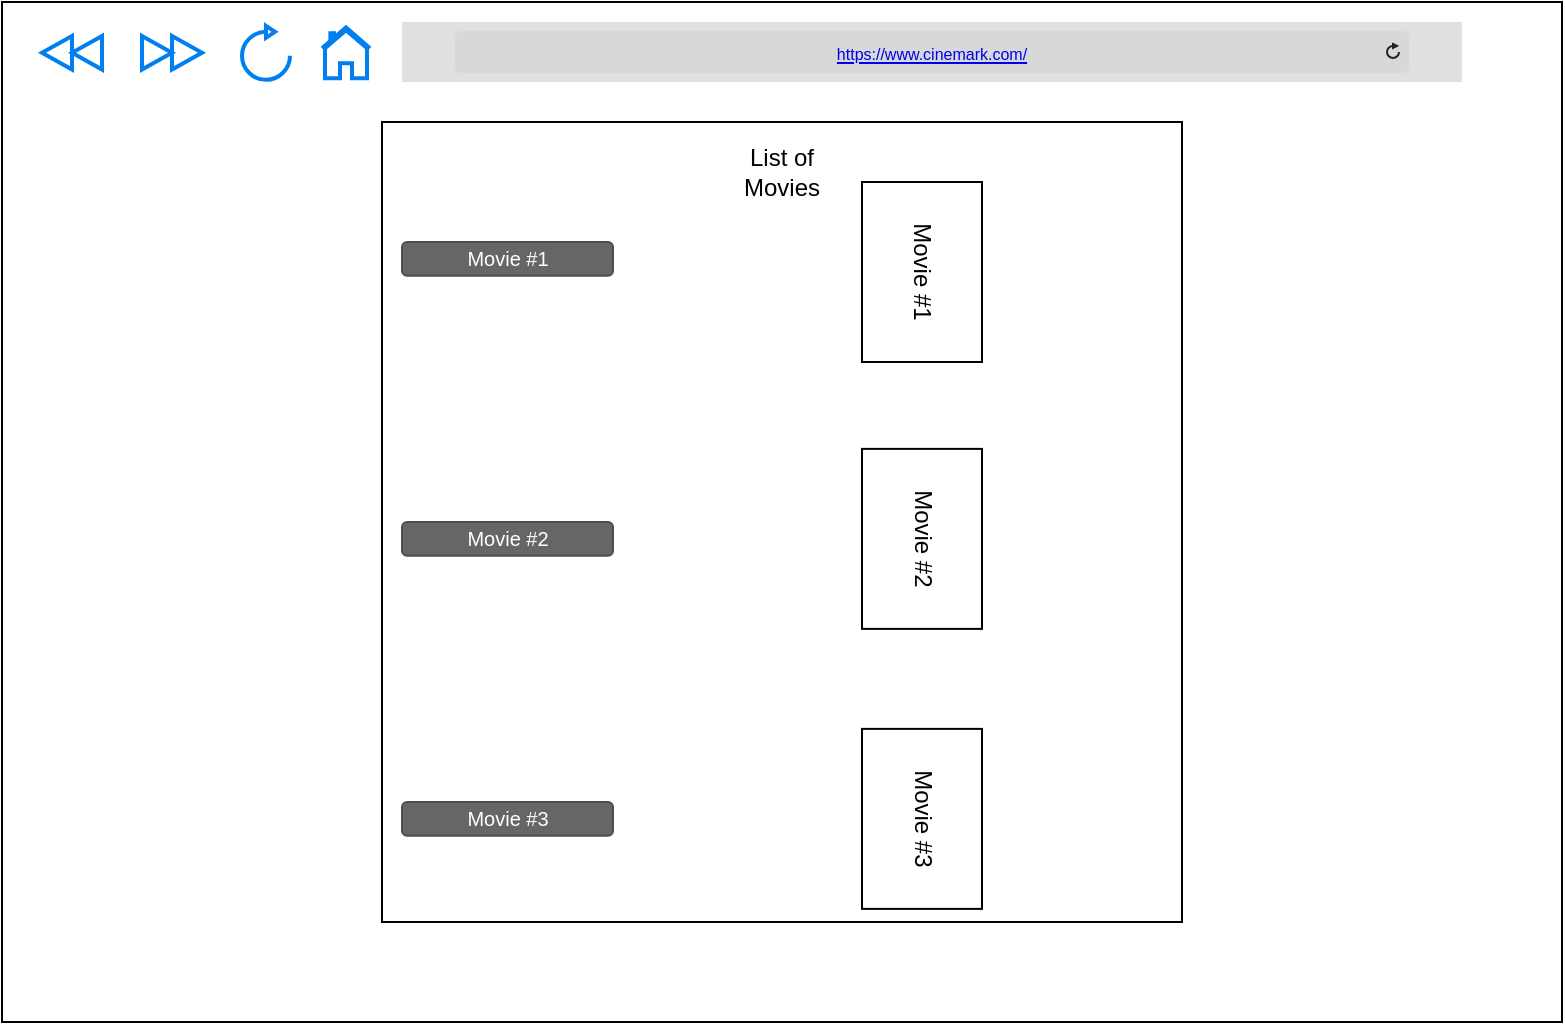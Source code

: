 <mxfile version="21.7.2" type="github">
  <diagram name="Page-1" id="ZqUw15ghLxrdN4S6zym3">
    <mxGraphModel dx="1026" dy="1792" grid="1" gridSize="10" guides="1" tooltips="1" connect="1" arrows="1" fold="1" page="1" pageScale="1" pageWidth="850" pageHeight="1100" math="0" shadow="0">
      <root>
        <mxCell id="0" />
        <mxCell id="1" parent="0" />
        <mxCell id="nOJJc-J7_URhwtGYTWbG-1" value="" style="rounded=0;whiteSpace=wrap;html=1;" vertex="1" parent="1">
          <mxGeometry x="40" y="-760" width="780" height="510" as="geometry" />
        </mxCell>
        <mxCell id="nOJJc-J7_URhwtGYTWbG-2" value="&lt;a href=&quot;https://www.cinemark.com/&quot;&gt;https://www.cinemark.com/&lt;/a&gt;" style="html=1;strokeWidth=1;shadow=0;dashed=0;shape=mxgraph.ios7ui.url;fillColor=#e0e0e0;strokeColor=#c0c0c0;buttonText=;strokeColor2=#222222;fontColor=#222222;fontSize=8;spacingTop=2;align=center;whiteSpace=wrap;" vertex="1" parent="1">
          <mxGeometry x="240" y="-750" width="530" height="30" as="geometry" />
        </mxCell>
        <mxCell id="nOJJc-J7_URhwtGYTWbG-3" value="" style="html=1;verticalLabelPosition=bottom;align=center;labelBackgroundColor=#ffffff;verticalAlign=top;strokeWidth=2;strokeColor=#0080F0;shadow=0;dashed=0;shape=mxgraph.ios7.icons.home;" vertex="1" parent="1">
          <mxGeometry x="200" y="-747.35" width="24" height="25.5" as="geometry" />
        </mxCell>
        <mxCell id="nOJJc-J7_URhwtGYTWbG-4" value="" style="html=1;verticalLabelPosition=bottom;align=center;labelBackgroundColor=#ffffff;verticalAlign=top;strokeWidth=2;strokeColor=#0080F0;shadow=0;dashed=0;shape=mxgraph.ios7.icons.reload;" vertex="1" parent="1">
          <mxGeometry x="160" y="-748.1" width="24" height="27" as="geometry" />
        </mxCell>
        <mxCell id="nOJJc-J7_URhwtGYTWbG-5" value="" style="html=1;verticalLabelPosition=bottom;align=center;labelBackgroundColor=#ffffff;verticalAlign=top;strokeWidth=2;strokeColor=#0080F0;shadow=0;dashed=0;shape=mxgraph.ios7.icons.forward;" vertex="1" parent="1">
          <mxGeometry x="110" y="-743" width="30" height="16.8" as="geometry" />
        </mxCell>
        <mxCell id="nOJJc-J7_URhwtGYTWbG-6" value="" style="html=1;verticalLabelPosition=bottom;align=center;labelBackgroundColor=#ffffff;verticalAlign=top;strokeWidth=2;strokeColor=#0080F0;shadow=0;dashed=0;shape=mxgraph.ios7.icons.backward;" vertex="1" parent="1">
          <mxGeometry x="60" y="-743" width="30" height="16.8" as="geometry" />
        </mxCell>
        <mxCell id="nOJJc-J7_URhwtGYTWbG-7" value="" style="whiteSpace=wrap;html=1;aspect=fixed;" vertex="1" parent="1">
          <mxGeometry x="230" y="-700" width="400" height="400" as="geometry" />
        </mxCell>
        <mxCell id="nOJJc-J7_URhwtGYTWbG-8" value="List of Movies" style="text;html=1;strokeColor=none;fillColor=none;align=center;verticalAlign=middle;whiteSpace=wrap;rounded=0;" vertex="1" parent="1">
          <mxGeometry x="400" y="-690" width="60" height="30" as="geometry" />
        </mxCell>
        <mxCell id="nOJJc-J7_URhwtGYTWbG-9" value="Movie #1" style="rounded=1;html=1;shadow=0;dashed=0;whiteSpace=wrap;fontSize=10;fillColor=#666666;align=center;strokeColor=#4D4D4D;fontColor=#ffffff;" vertex="1" parent="1">
          <mxGeometry x="240" y="-640" width="105.5" height="16.88" as="geometry" />
        </mxCell>
        <mxCell id="nOJJc-J7_URhwtGYTWbG-10" value="Movie #2" style="rounded=1;html=1;shadow=0;dashed=0;whiteSpace=wrap;fontSize=10;fillColor=#666666;align=center;strokeColor=#4D4D4D;fontColor=#ffffff;" vertex="1" parent="1">
          <mxGeometry x="240" y="-500" width="105.5" height="16.88" as="geometry" />
        </mxCell>
        <mxCell id="nOJJc-J7_URhwtGYTWbG-11" value="Movie #3" style="rounded=1;html=1;shadow=0;dashed=0;whiteSpace=wrap;fontSize=10;fillColor=#666666;align=center;strokeColor=#4D4D4D;fontColor=#ffffff;" vertex="1" parent="1">
          <mxGeometry x="240" y="-360" width="105.5" height="16.88" as="geometry" />
        </mxCell>
        <mxCell id="nOJJc-J7_URhwtGYTWbG-12" value="Movie #1" style="rounded=0;whiteSpace=wrap;html=1;rotation=90;" vertex="1" parent="1">
          <mxGeometry x="455" y="-655" width="90" height="60" as="geometry" />
        </mxCell>
        <mxCell id="nOJJc-J7_URhwtGYTWbG-13" value="Movie #2" style="rounded=0;whiteSpace=wrap;html=1;rotation=90;" vertex="1" parent="1">
          <mxGeometry x="455" y="-521.56" width="90" height="60" as="geometry" />
        </mxCell>
        <mxCell id="nOJJc-J7_URhwtGYTWbG-14" value="Movie #3" style="rounded=0;whiteSpace=wrap;html=1;rotation=90;" vertex="1" parent="1">
          <mxGeometry x="455" y="-381.56" width="90" height="60" as="geometry" />
        </mxCell>
      </root>
    </mxGraphModel>
  </diagram>
</mxfile>
